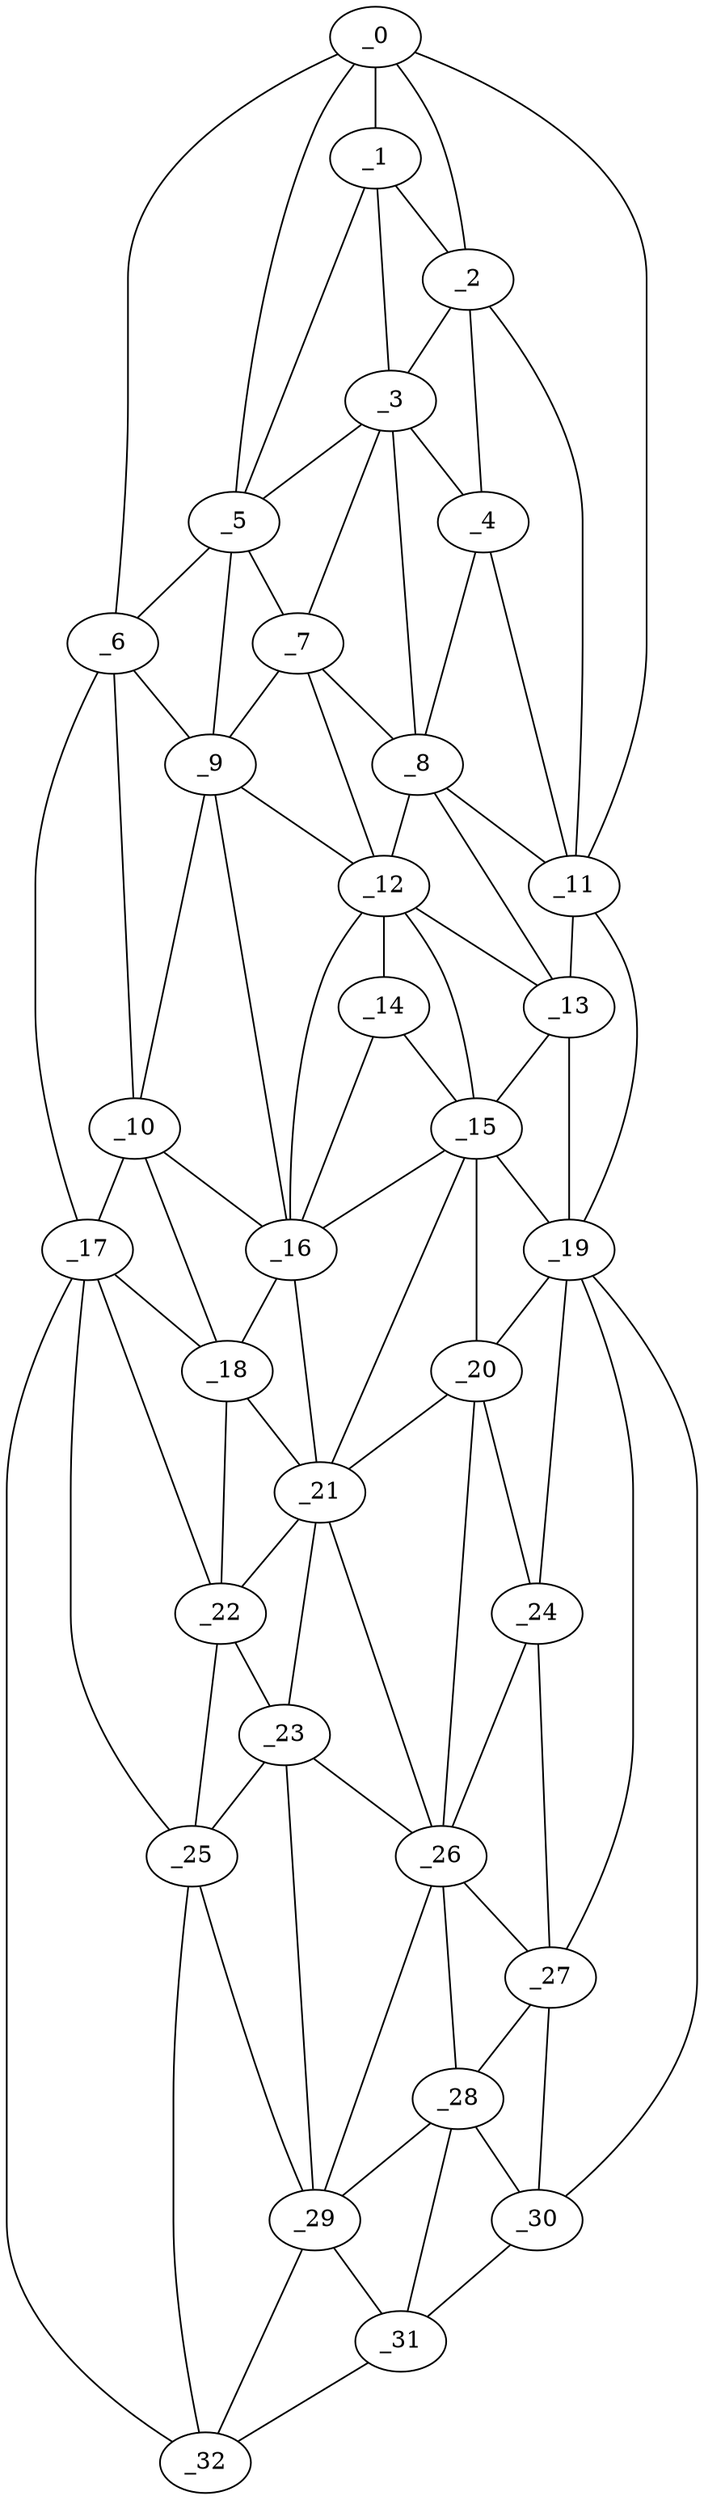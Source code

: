 graph "obj46__45.gxl" {
	_0	 [x=4,
		y=45];
	_1	 [x=17,
		y=45];
	_0 -- _1	 [valence=2];
	_2	 [x=30,
		y=41];
	_0 -- _2	 [valence=1];
	_5	 [x=40,
		y=72];
	_0 -- _5	 [valence=2];
	_6	 [x=45,
		y=83];
	_0 -- _6	 [valence=1];
	_11	 [x=55,
		y=34];
	_0 -- _11	 [valence=1];
	_1 -- _2	 [valence=2];
	_3	 [x=38,
		y=57];
	_1 -- _3	 [valence=2];
	_1 -- _5	 [valence=2];
	_2 -- _3	 [valence=1];
	_4	 [x=39,
		y=42];
	_2 -- _4	 [valence=1];
	_2 -- _11	 [valence=2];
	_3 -- _4	 [valence=2];
	_3 -- _5	 [valence=1];
	_7	 [x=47,
		y=66];
	_3 -- _7	 [valence=2];
	_8	 [x=52,
		y=47];
	_3 -- _8	 [valence=2];
	_4 -- _8	 [valence=2];
	_4 -- _11	 [valence=1];
	_5 -- _6	 [valence=2];
	_5 -- _7	 [valence=2];
	_9	 [x=52,
		y=68];
	_5 -- _9	 [valence=1];
	_6 -- _9	 [valence=1];
	_10	 [x=53,
		y=86];
	_6 -- _10	 [valence=2];
	_17	 [x=77,
		y=96];
	_6 -- _17	 [valence=1];
	_7 -- _8	 [valence=1];
	_7 -- _9	 [valence=2];
	_12	 [x=59,
		y=58];
	_7 -- _12	 [valence=2];
	_8 -- _11	 [valence=2];
	_8 -- _12	 [valence=2];
	_13	 [x=61,
		y=44];
	_8 -- _13	 [valence=1];
	_9 -- _10	 [valence=2];
	_9 -- _12	 [valence=2];
	_16	 [x=75,
		y=70];
	_9 -- _16	 [valence=2];
	_10 -- _16	 [valence=1];
	_10 -- _17	 [valence=2];
	_18	 [x=78,
		y=79];
	_10 -- _18	 [valence=2];
	_11 -- _13	 [valence=1];
	_19	 [x=85,
		y=40];
	_11 -- _19	 [valence=1];
	_12 -- _13	 [valence=1];
	_14	 [x=71,
		y=59];
	_12 -- _14	 [valence=2];
	_15	 [x=74,
		y=54];
	_12 -- _15	 [valence=2];
	_12 -- _16	 [valence=2];
	_13 -- _15	 [valence=2];
	_13 -- _19	 [valence=2];
	_14 -- _15	 [valence=2];
	_14 -- _16	 [valence=1];
	_15 -- _16	 [valence=2];
	_15 -- _19	 [valence=1];
	_20	 [x=88,
		y=51];
	_15 -- _20	 [valence=2];
	_21	 [x=89,
		y=69];
	_15 -- _21	 [valence=2];
	_16 -- _18	 [valence=2];
	_16 -- _21	 [valence=1];
	_17 -- _18	 [valence=2];
	_22	 [x=90,
		y=75];
	_17 -- _22	 [valence=2];
	_25	 [x=102,
		y=81];
	_17 -- _25	 [valence=1];
	_32	 [x=126,
		y=79];
	_17 -- _32	 [valence=1];
	_18 -- _21	 [valence=2];
	_18 -- _22	 [valence=1];
	_19 -- _20	 [valence=2];
	_24	 [x=99,
		y=47];
	_19 -- _24	 [valence=2];
	_27	 [x=111,
		y=50];
	_19 -- _27	 [valence=1];
	_30	 [x=125,
		y=54];
	_19 -- _30	 [valence=1];
	_20 -- _21	 [valence=1];
	_20 -- _24	 [valence=2];
	_26	 [x=104,
		y=64];
	_20 -- _26	 [valence=2];
	_21 -- _22	 [valence=2];
	_23	 [x=98,
		y=74];
	_21 -- _23	 [valence=1];
	_21 -- _26	 [valence=2];
	_22 -- _23	 [valence=2];
	_22 -- _25	 [valence=2];
	_23 -- _25	 [valence=1];
	_23 -- _26	 [valence=1];
	_29	 [x=115,
		y=70];
	_23 -- _29	 [valence=2];
	_24 -- _26	 [valence=2];
	_24 -- _27	 [valence=2];
	_25 -- _29	 [valence=1];
	_25 -- _32	 [valence=2];
	_26 -- _27	 [valence=1];
	_28	 [x=114,
		y=61];
	_26 -- _28	 [valence=1];
	_26 -- _29	 [valence=2];
	_27 -- _28	 [valence=2];
	_27 -- _30	 [valence=1];
	_28 -- _29	 [valence=2];
	_28 -- _30	 [valence=1];
	_31	 [x=126,
		y=62];
	_28 -- _31	 [valence=1];
	_29 -- _31	 [valence=2];
	_29 -- _32	 [valence=1];
	_30 -- _31	 [valence=1];
	_31 -- _32	 [valence=1];
}
